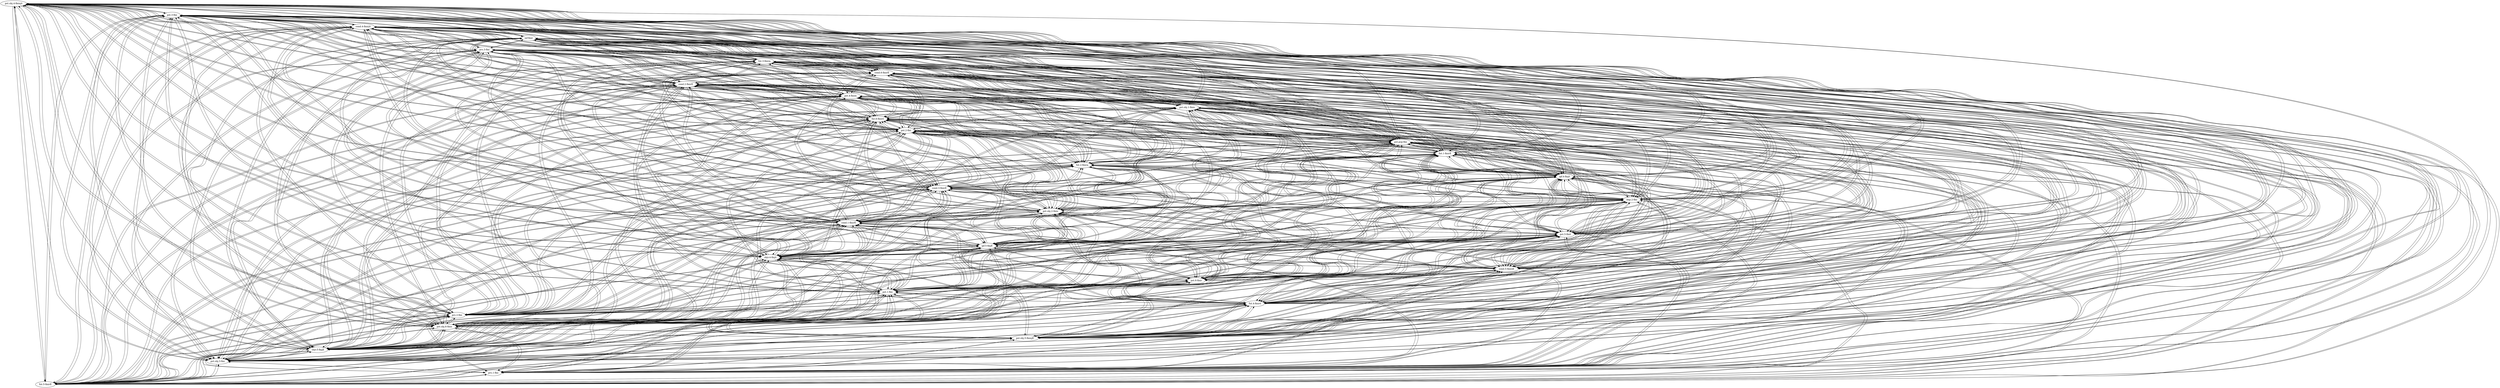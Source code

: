 strict digraph G {
"pst.sbj.4-finisjô" [weight="0.69"];
"pst.3-fini" [weight="0.69"];
"fut.5-finirE" [weight="0.95"];
"prs.1-fini" [weight="0.66"];
"pst.sbj.3-fini" [weight="0.69"];
"sbjv.5-finjE" [weight="0.1"];
"pst.sbj.5-finisjE" [weight="0.69"];
"pst.sbj.6-finis" [weight="0.69"];
"prs.2-fini" [weight="0.83"];
"fut.4-finirô" [weight="0.95"];
"pst.1-fini" [weight="0.69"];
"pst.6-finir" [weight="0.69"];
"cond.5-finirjE" [weight="0.95"];
"sbjv.4-finjô" [weight="0.1"];
"ipf.5-finjE" [weight="0.1"];
"pst.5-finit" [weight="0.69"];
"cond.1-finirE" [weight="0.95"];
"pst.sbj.2-finis" [weight="0.69"];
"imp.2-fini" [weight="0.83"];
"cond.3-finirE" [weight="0.95"];
"ipf.4-finjô" [weight="0.1"];
"fut.2-finira" [weight="0.95"];
"fut.1-finirE" [weight="0.95"];
"pst.pcp-fini" [weight="0.66"];
"pst.2-fini" [weight="0.69"];
"fut.6-finirô" [weight="0.95"];
"pst.sbj.1-finis" [weight="0.69"];
"pst.4-finim" [weight="0.69"];
"cond.2-finirE" [weight="0.95"];
"cond.6-finirE" [weight="0.95"];
"fut.3-finira" [weight="0.95"];
"prs.3-fini" [weight="0.83"];
"inf-finir" [weight="0.7"];
"cond.4-finirjô" [weight="0.95"];
"pst.sbj.4-finisjô" -> "pst.3-fini"  [weight="0.69"];
"pst.sbj.4-finisjô" -> "fut.5-finirE"  [weight="0.95"];
"pst.sbj.4-finisjô" -> "prs.1-fini"  [weight="0.66"];
"pst.sbj.4-finisjô" -> "pst.sbj.3-fini"  [weight="0.69"];
"pst.sbj.4-finisjô" -> "sbjv.5-finjE"  [weight="0.0"];
"pst.sbj.4-finisjô" -> "pst.sbj.5-finisjE"  [weight="0.69"];
"pst.sbj.4-finisjô" -> "pst.sbj.6-finis"  [weight="0.69"];
"pst.sbj.4-finisjô" -> "prs.2-fini"  [weight="0.83"];
"pst.sbj.4-finisjô" -> "fut.4-finirô"  [weight="0.95"];
"pst.sbj.4-finisjô" -> "imp.2-fini"  [weight="0.83"];
"pst.sbj.4-finisjô" -> "pst.6-finir"  [weight="0.69"];
"pst.sbj.4-finisjô" -> "cond.5-finirjE"  [weight="0.95"];
"pst.sbj.4-finisjô" -> "sbjv.4-finjô"  [weight="0.0"];
"pst.sbj.4-finisjô" -> "ipf.5-finjE"  [weight="0.0"];
"pst.sbj.4-finisjô" -> "pst.5-finit"  [weight="0.69"];
"pst.sbj.4-finisjô" -> "cond.1-finirE"  [weight="0.95"];
"pst.sbj.4-finisjô" -> "pst.sbj.2-finis"  [weight="0.69"];
"pst.sbj.4-finisjô" -> "pst.1-fini"  [weight="0.69"];
"pst.sbj.4-finisjô" -> "cond.3-finirE"  [weight="0.95"];
"pst.sbj.4-finisjô" -> "ipf.4-finjô"  [weight="0.0"];
"pst.sbj.4-finisjô" -> "fut.2-finira"  [weight="0.95"];
"pst.sbj.4-finisjô" -> "fut.1-finirE"  [weight="0.95"];
"pst.sbj.4-finisjô" -> "pst.pcp-fini"  [weight="0.66"];
"pst.sbj.4-finisjô" -> "pst.2-fini"  [weight="0.69"];
"pst.sbj.4-finisjô" -> "fut.6-finirô"  [weight="0.95"];
"pst.sbj.4-finisjô" -> "pst.sbj.1-finis"  [weight="0.69"];
"pst.sbj.4-finisjô" -> "pst.4-finim"  [weight="0.69"];
"pst.sbj.4-finisjô" -> "cond.2-finirE"  [weight="0.95"];
"pst.sbj.4-finisjô" -> "cond.6-finirE"  [weight="0.95"];
"pst.sbj.4-finisjô" -> "fut.3-finira"  [weight="0.95"];
"pst.sbj.4-finisjô" -> "prs.3-fini"  [weight="0.83"];
"pst.sbj.4-finisjô" -> "inf-finir"  [weight="0.7"];
"pst.sbj.4-finisjô" -> "cond.4-finirjô"  [weight="0.95"];
"pst.3-fini" -> "pst.sbj.4-finisjô"  [weight="0.69"];
"pst.3-fini" -> "pst.sbj.2-finis"  [weight="0.69"];
"pst.3-fini" -> "fut.5-finirE"  [weight="0.95"];
"pst.3-fini" -> "prs.1-fini"  [weight="0.66"];
"pst.3-fini" -> "pst.sbj.3-fini"  [weight="0.69"];
"pst.3-fini" -> "sbjv.5-finjE"  [weight="0.0"];
"pst.3-fini" -> "pst.sbj.5-finisjE"  [weight="0.69"];
"pst.3-fini" -> "pst.sbj.6-finis"  [weight="0.69"];
"pst.3-fini" -> "prs.2-fini"  [weight="0.83"];
"pst.3-fini" -> "fut.4-finirô"  [weight="0.95"];
"pst.3-fini" -> "imp.2-fini"  [weight="0.83"];
"pst.3-fini" -> "pst.6-finir"  [weight="0.69"];
"pst.3-fini" -> "cond.5-finirjE"  [weight="0.95"];
"pst.3-fini" -> "sbjv.4-finjô"  [weight="0.0"];
"pst.3-fini" -> "ipf.5-finjE"  [weight="0.0"];
"pst.3-fini" -> "pst.5-finit"  [weight="0.69"];
"pst.3-fini" -> "cond.1-finirE"  [weight="0.95"];
"pst.3-fini" -> "pst.1-fini"  [weight="0.69"];
"pst.3-fini" -> "cond.3-finirE"  [weight="0.95"];
"pst.3-fini" -> "ipf.4-finjô"  [weight="0.0"];
"pst.3-fini" -> "fut.2-finira"  [weight="0.95"];
"pst.3-fini" -> "fut.1-finirE"  [weight="0.95"];
"pst.3-fini" -> "pst.pcp-fini"  [weight="0.66"];
"pst.3-fini" -> "pst.2-fini"  [weight="0.69"];
"pst.3-fini" -> "fut.6-finirô"  [weight="0.95"];
"pst.3-fini" -> "pst.sbj.1-finis"  [weight="0.69"];
"pst.3-fini" -> "pst.4-finim"  [weight="0.69"];
"pst.3-fini" -> "cond.2-finirE"  [weight="0.95"];
"pst.3-fini" -> "cond.6-finirE"  [weight="0.95"];
"pst.3-fini" -> "fut.3-finira"  [weight="0.95"];
"pst.3-fini" -> "prs.3-fini"  [weight="0.83"];
"pst.3-fini" -> "inf-finir"  [weight="0.7"];
"pst.3-fini" -> "cond.4-finirjô"  [weight="0.95"];
"fut.5-finirE" -> "pst.sbj.4-finisjô"  [weight="0.345"];
"fut.5-finirE" -> "pst.sbj.2-finis"  [weight="0.345"];
"fut.5-finirE" -> "cond.3-finirE"  [weight="0.95"];
"fut.5-finirE" -> "prs.1-fini"  [weight="0.66"];
"fut.5-finirE" -> "pst.sbj.3-fini"  [weight="0.345"];
"fut.5-finirE" -> "sbjv.5-finjE"  [weight="0.027"];
"fut.5-finirE" -> "pst.sbj.5-finisjE"  [weight="0.345"];
"fut.5-finirE" -> "pst.sbj.6-finis"  [weight="0.345"];
"fut.5-finirE" -> "prs.2-fini"  [weight="0.83"];
"fut.5-finirE" -> "fut.4-finirô"  [weight="0.95"];
"fut.5-finirE" -> "imp.2-fini"  [weight="0.83"];
"fut.5-finirE" -> "pst.6-finir"  [weight="0.345"];
"fut.5-finirE" -> "cond.5-finirjE"  [weight="0.95"];
"fut.5-finirE" -> "sbjv.4-finjô"  [weight="0.027"];
"fut.5-finirE" -> "ipf.5-finjE"  [weight="0.027"];
"fut.5-finirE" -> "pst.5-finit"  [weight="0.345"];
"fut.5-finirE" -> "cond.1-finirE"  [weight="0.95"];
"fut.5-finirE" -> "pst.3-fini"  [weight="0.345"];
"fut.5-finirE" -> "pst.1-fini"  [weight="0.345"];
"fut.5-finirE" -> "ipf.4-finjô"  [weight="0.027"];
"fut.5-finirE" -> "fut.2-finira"  [weight="0.95"];
"fut.5-finirE" -> "fut.1-finirE"  [weight="0.95"];
"fut.5-finirE" -> "pst.pcp-fini"  [weight="0.2772"];
"fut.5-finirE" -> "pst.2-fini"  [weight="0.345"];
"fut.5-finirE" -> "fut.6-finirô"  [weight="0.95"];
"fut.5-finirE" -> "pst.sbj.1-finis"  [weight="0.345"];
"fut.5-finirE" -> "pst.4-finim"  [weight="0.345"];
"fut.5-finirE" -> "cond.2-finirE"  [weight="0.95"];
"fut.5-finirE" -> "cond.6-finirE"  [weight="0.95"];
"fut.5-finirE" -> "fut.3-finira"  [weight="0.95"];
"fut.5-finirE" -> "prs.3-fini"  [weight="0.83"];
"fut.5-finirE" -> "inf-finir"  [weight="0.35"];
"fut.5-finirE" -> "cond.4-finirjô"  [weight="0.95"];
"prs.1-fini" -> "pst.sbj.4-finisjô"  [weight="0.3312"];
"prs.1-fini" -> "pst.3-fini"  [weight="0.3312"];
"prs.1-fini" -> "cond.3-finirE"  [weight="0.931"];
"prs.1-fini" -> "fut.2-finira"  [weight="0.931"];
"prs.1-fini" -> "prs.2-fini"  [weight="0.83"];
"prs.1-fini" -> "sbjv.5-finjE"  [weight="0.02"];
"prs.1-fini" -> "pst.sbj.5-finisjE"  [weight="0.3312"];
"prs.1-fini" -> "pst.sbj.6-finis"  [weight="0.3312"];
"prs.1-fini" -> "pst.sbj.3-fini"  [weight="0.3312"];
"prs.1-fini" -> "fut.4-finirô"  [weight="0.931"];
"prs.1-fini" -> "imp.2-fini"  [weight="0.83"];
"prs.1-fini" -> "pst.6-finir"  [weight="0.3312"];
"prs.1-fini" -> "cond.5-finirjE"  [weight="0.931"];
"prs.1-fini" -> "sbjv.4-finjô"  [weight="0.02"];
"prs.1-fini" -> "ipf.5-finjE"  [weight="0.02"];
"prs.1-fini" -> "pst.5-finit"  [weight="0.3312"];
"prs.1-fini" -> "cond.1-finirE"  [weight="0.931"];
"prs.1-fini" -> "pst.sbj.2-finis"  [weight="0.3312"];
"prs.1-fini" -> "pst.1-fini"  [weight="0.3312"];
"prs.1-fini" -> "fut.5-finirE"  [weight="0.931"];
"prs.1-fini" -> "ipf.4-finjô"  [weight="0.02"];
"prs.1-fini" -> "fut.1-finirE"  [weight="0.931"];
"prs.1-fini" -> "pst.pcp-fini"  [weight="0.3234"];
"prs.1-fini" -> "pst.2-fini"  [weight="0.3312"];
"prs.1-fini" -> "fut.6-finirô"  [weight="0.931"];
"prs.1-fini" -> "pst.sbj.1-finis"  [weight="0.3312"];
"prs.1-fini" -> "pst.4-finim"  [weight="0.3312"];
"prs.1-fini" -> "cond.2-finirE"  [weight="0.931"];
"prs.1-fini" -> "cond.6-finirE"  [weight="0.931"];
"prs.1-fini" -> "fut.3-finira"  [weight="0.931"];
"prs.1-fini" -> "prs.3-fini"  [weight="0.83"];
"prs.1-fini" -> "inf-finir"  [weight="0.336"];
"prs.1-fini" -> "cond.4-finirjô"  [weight="0.931"];
"pst.sbj.3-fini" -> "pst.sbj.4-finisjô"  [weight="0.69"];
"pst.sbj.3-fini" -> "pst.3-fini"  [weight="0.69"];
"pst.sbj.3-fini" -> "fut.5-finirE"  [weight="0.95"];
"pst.sbj.3-fini" -> "prs.1-fini"  [weight="0.66"];
"pst.sbj.3-fini" -> "sbjv.5-finjE"  [weight="0.0"];
"pst.sbj.3-fini" -> "pst.sbj.5-finisjE"  [weight="0.69"];
"pst.sbj.3-fini" -> "pst.sbj.6-finis"  [weight="0.69"];
"pst.sbj.3-fini" -> "prs.2-fini"  [weight="0.83"];
"pst.sbj.3-fini" -> "fut.4-finirô"  [weight="0.95"];
"pst.sbj.3-fini" -> "imp.2-fini"  [weight="0.83"];
"pst.sbj.3-fini" -> "pst.6-finir"  [weight="0.69"];
"pst.sbj.3-fini" -> "cond.5-finirjE"  [weight="0.95"];
"pst.sbj.3-fini" -> "sbjv.4-finjô"  [weight="0.0"];
"pst.sbj.3-fini" -> "ipf.5-finjE"  [weight="0.0"];
"pst.sbj.3-fini" -> "pst.5-finit"  [weight="0.69"];
"pst.sbj.3-fini" -> "cond.1-finirE"  [weight="0.95"];
"pst.sbj.3-fini" -> "pst.sbj.2-finis"  [weight="0.69"];
"pst.sbj.3-fini" -> "pst.1-fini"  [weight="0.69"];
"pst.sbj.3-fini" -> "cond.3-finirE"  [weight="0.95"];
"pst.sbj.3-fini" -> "ipf.4-finjô"  [weight="0.0"];
"pst.sbj.3-fini" -> "fut.2-finira"  [weight="0.95"];
"pst.sbj.3-fini" -> "fut.1-finirE"  [weight="0.95"];
"pst.sbj.3-fini" -> "pst.pcp-fini"  [weight="0.66"];
"pst.sbj.3-fini" -> "pst.2-fini"  [weight="0.69"];
"pst.sbj.3-fini" -> "fut.6-finirô"  [weight="0.95"];
"pst.sbj.3-fini" -> "pst.sbj.1-finis"  [weight="0.69"];
"pst.sbj.3-fini" -> "pst.4-finim"  [weight="0.69"];
"pst.sbj.3-fini" -> "cond.2-finirE"  [weight="0.95"];
"pst.sbj.3-fini" -> "cond.6-finirE"  [weight="0.95"];
"pst.sbj.3-fini" -> "fut.3-finira"  [weight="0.95"];
"pst.sbj.3-fini" -> "prs.3-fini"  [weight="0.83"];
"pst.sbj.3-fini" -> "inf-finir"  [weight="0.7"];
"pst.sbj.3-fini" -> "cond.4-finirjô"  [weight="0.95"];
"sbjv.5-finjE" -> "pst.sbj.4-finisjô"  [weight="0.0276"];
"sbjv.5-finjE" -> "pst.3-fini"  [weight="0.0276"];
"sbjv.5-finjE" -> "cond.3-finirE"  [weight="0.0285"];
"sbjv.5-finjE" -> "fut.2-finira"  [weight="0.0285"];
"sbjv.5-finjE" -> "pst.sbj.3-fini"  [weight="0.0276"];
"sbjv.5-finjE" -> "pst.sbj.5-finisjE"  [weight="0.0276"];
"sbjv.5-finjE" -> "pst.sbj.6-finis"  [weight="0.0276"];
"sbjv.5-finjE" -> "prs.2-fini"  [weight="0.0581"];
"sbjv.5-finjE" -> "fut.4-finirô"  [weight="0.0285"];
"sbjv.5-finjE" -> "imp.2-fini"  [weight="0.0581"];
"sbjv.5-finjE" -> "pst.6-finir"  [weight="0.0276"];
"sbjv.5-finjE" -> "cond.5-finirjE"  [weight="0.0285"];
"sbjv.5-finjE" -> "sbjv.4-finjô"  [weight="0.1"];
"sbjv.5-finjE" -> "ipf.5-finjE"  [weight="0.1"];
"sbjv.5-finjE" -> "pst.5-finit"  [weight="0.0276"];
"sbjv.5-finjE" -> "cond.1-finirE"  [weight="0.0285"];
"sbjv.5-finjE" -> "pst.sbj.2-finis"  [weight="0.0276"];
"sbjv.5-finjE" -> "pst.1-fini"  [weight="0.0276"];
"sbjv.5-finjE" -> "fut.5-finirE"  [weight="0.0285"];
"sbjv.5-finjE" -> "ipf.4-finjô"  [weight="0.1"];
"sbjv.5-finjE" -> "prs.1-fini"  [weight="0.0462"];
"sbjv.5-finjE" -> "fut.1-finirE"  [weight="0.0285"];
"sbjv.5-finjE" -> "pst.pcp-fini"  [weight="0.0066"];
"sbjv.5-finjE" -> "pst.2-fini"  [weight="0.0276"];
"sbjv.5-finjE" -> "fut.6-finirô"  [weight="0.0285"];
"sbjv.5-finjE" -> "pst.sbj.1-finis"  [weight="0.0276"];
"sbjv.5-finjE" -> "pst.4-finim"  [weight="0.0276"];
"sbjv.5-finjE" -> "cond.2-finirE"  [weight="0.0285"];
"sbjv.5-finjE" -> "cond.6-finirE"  [weight="0.0285"];
"sbjv.5-finjE" -> "fut.3-finira"  [weight="0.0285"];
"sbjv.5-finjE" -> "prs.3-fini"  [weight="0.0581"];
"sbjv.5-finjE" -> "inf-finir"  [weight="0.028"];
"sbjv.5-finjE" -> "cond.4-finirjô"  [weight="0.0285"];
"pst.sbj.5-finisjE" -> "pst.sbj.4-finisjô"  [weight="0.69"];
"pst.sbj.5-finisjE" -> "pst.3-fini"  [weight="0.69"];
"pst.sbj.5-finisjE" -> "fut.5-finirE"  [weight="0.95"];
"pst.sbj.5-finisjE" -> "fut.2-finira"  [weight="0.95"];
"pst.sbj.5-finisjE" -> "pst.sbj.3-fini"  [weight="0.69"];
"pst.sbj.5-finisjE" -> "sbjv.5-finjE"  [weight="0.0"];
"pst.sbj.5-finisjE" -> "pst.sbj.6-finis"  [weight="0.69"];
"pst.sbj.5-finisjE" -> "prs.2-fini"  [weight="0.83"];
"pst.sbj.5-finisjE" -> "fut.4-finirô"  [weight="0.95"];
"pst.sbj.5-finisjE" -> "imp.2-fini"  [weight="0.83"];
"pst.sbj.5-finisjE" -> "pst.6-finir"  [weight="0.69"];
"pst.sbj.5-finisjE" -> "cond.5-finirjE"  [weight="0.95"];
"pst.sbj.5-finisjE" -> "sbjv.4-finjô"  [weight="0.0"];
"pst.sbj.5-finisjE" -> "ipf.5-finjE"  [weight="0.0"];
"pst.sbj.5-finisjE" -> "pst.5-finit"  [weight="0.69"];
"pst.sbj.5-finisjE" -> "cond.1-finirE"  [weight="0.95"];
"pst.sbj.5-finisjE" -> "pst.sbj.2-finis"  [weight="0.69"];
"pst.sbj.5-finisjE" -> "pst.1-fini"  [weight="0.69"];
"pst.sbj.5-finisjE" -> "cond.3-finirE"  [weight="0.95"];
"pst.sbj.5-finisjE" -> "ipf.4-finjô"  [weight="0.0"];
"pst.sbj.5-finisjE" -> "prs.1-fini"  [weight="0.66"];
"pst.sbj.5-finisjE" -> "fut.1-finirE"  [weight="0.95"];
"pst.sbj.5-finisjE" -> "pst.pcp-fini"  [weight="0.66"];
"pst.sbj.5-finisjE" -> "pst.2-fini"  [weight="0.69"];
"pst.sbj.5-finisjE" -> "fut.6-finirô"  [weight="0.95"];
"pst.sbj.5-finisjE" -> "pst.sbj.1-finis"  [weight="0.69"];
"pst.sbj.5-finisjE" -> "pst.4-finim"  [weight="0.69"];
"pst.sbj.5-finisjE" -> "cond.2-finirE"  [weight="0.95"];
"pst.sbj.5-finisjE" -> "cond.6-finirE"  [weight="0.95"];
"pst.sbj.5-finisjE" -> "fut.3-finira"  [weight="0.95"];
"pst.sbj.5-finisjE" -> "prs.3-fini"  [weight="0.83"];
"pst.sbj.5-finisjE" -> "inf-finir"  [weight="0.7"];
"pst.sbj.5-finisjE" -> "cond.4-finirjô"  [weight="0.95"];
"pst.sbj.6-finis" -> "pst.sbj.4-finisjô"  [weight="0.69"];
"pst.sbj.6-finis" -> "pst.3-fini"  [weight="0.69"];
"pst.sbj.6-finis" -> "fut.5-finirE"  [weight="0.95"];
"pst.sbj.6-finis" -> "prs.1-fini"  [weight="0.66"];
"pst.sbj.6-finis" -> "pst.sbj.3-fini"  [weight="0.69"];
"pst.sbj.6-finis" -> "sbjv.5-finjE"  [weight="0.0"];
"pst.sbj.6-finis" -> "pst.sbj.5-finisjE"  [weight="0.69"];
"pst.sbj.6-finis" -> "prs.2-fini"  [weight="0.83"];
"pst.sbj.6-finis" -> "fut.4-finirô"  [weight="0.95"];
"pst.sbj.6-finis" -> "imp.2-fini"  [weight="0.83"];
"pst.sbj.6-finis" -> "pst.6-finir"  [weight="0.69"];
"pst.sbj.6-finis" -> "cond.5-finirjE"  [weight="0.95"];
"pst.sbj.6-finis" -> "sbjv.4-finjô"  [weight="0.0"];
"pst.sbj.6-finis" -> "ipf.5-finjE"  [weight="0.0"];
"pst.sbj.6-finis" -> "pst.5-finit"  [weight="0.69"];
"pst.sbj.6-finis" -> "cond.1-finirE"  [weight="0.95"];
"pst.sbj.6-finis" -> "pst.sbj.2-finis"  [weight="0.69"];
"pst.sbj.6-finis" -> "pst.1-fini"  [weight="0.69"];
"pst.sbj.6-finis" -> "cond.3-finirE"  [weight="0.95"];
"pst.sbj.6-finis" -> "ipf.4-finjô"  [weight="0.0"];
"pst.sbj.6-finis" -> "fut.2-finira"  [weight="0.95"];
"pst.sbj.6-finis" -> "fut.1-finirE"  [weight="0.95"];
"pst.sbj.6-finis" -> "pst.pcp-fini"  [weight="0.66"];
"pst.sbj.6-finis" -> "pst.2-fini"  [weight="0.69"];
"pst.sbj.6-finis" -> "fut.6-finirô"  [weight="0.95"];
"pst.sbj.6-finis" -> "pst.sbj.1-finis"  [weight="0.69"];
"pst.sbj.6-finis" -> "pst.4-finim"  [weight="0.69"];
"pst.sbj.6-finis" -> "cond.2-finirE"  [weight="0.95"];
"pst.sbj.6-finis" -> "cond.6-finirE"  [weight="0.95"];
"pst.sbj.6-finis" -> "fut.3-finira"  [weight="0.95"];
"pst.sbj.6-finis" -> "prs.3-fini"  [weight="0.83"];
"pst.sbj.6-finis" -> "inf-finir"  [weight="0.7"];
"pst.sbj.6-finis" -> "cond.4-finirjô"  [weight="0.95"];
"prs.2-fini" -> "pst.sbj.4-finisjô"  [weight="0.3312"];
"prs.2-fini" -> "pst.3-fini"  [weight="0.3312"];
"prs.2-fini" -> "fut.5-finirE"  [weight="0.931"];
"prs.2-fini" -> "fut.2-finira"  [weight="0.931"];
"prs.2-fini" -> "sbjv.5-finjE"  [weight="0.02"];
"prs.2-fini" -> "pst.sbj.5-finisjE"  [weight="0.3312"];
"prs.2-fini" -> "pst.sbj.6-finis"  [weight="0.3312"];
"prs.2-fini" -> "pst.sbj.3-fini"  [weight="0.3312"];
"prs.2-fini" -> "fut.4-finirô"  [weight="0.931"];
"prs.2-fini" -> "imp.2-fini"  [weight="0.83"];
"prs.2-fini" -> "pst.6-finir"  [weight="0.3312"];
"prs.2-fini" -> "cond.5-finirjE"  [weight="0.931"];
"prs.2-fini" -> "sbjv.4-finjô"  [weight="0.02"];
"prs.2-fini" -> "ipf.5-finjE"  [weight="0.02"];
"prs.2-fini" -> "pst.5-finit"  [weight="0.3312"];
"prs.2-fini" -> "cond.1-finirE"  [weight="0.931"];
"prs.2-fini" -> "pst.sbj.2-finis"  [weight="0.3312"];
"prs.2-fini" -> "pst.1-fini"  [weight="0.3312"];
"prs.2-fini" -> "cond.3-finirE"  [weight="0.931"];
"prs.2-fini" -> "ipf.4-finjô"  [weight="0.02"];
"prs.2-fini" -> "prs.1-fini"  [weight="0.66"];
"prs.2-fini" -> "fut.1-finirE"  [weight="0.931"];
"prs.2-fini" -> "pst.pcp-fini"  [weight="0.3234"];
"prs.2-fini" -> "pst.2-fini"  [weight="0.3312"];
"prs.2-fini" -> "fut.6-finirô"  [weight="0.931"];
"prs.2-fini" -> "pst.sbj.1-finis"  [weight="0.3312"];
"prs.2-fini" -> "pst.4-finim"  [weight="0.3312"];
"prs.2-fini" -> "cond.2-finirE"  [weight="0.931"];
"prs.2-fini" -> "cond.6-finirE"  [weight="0.931"];
"prs.2-fini" -> "fut.3-finira"  [weight="0.931"];
"prs.2-fini" -> "prs.3-fini"  [weight="0.83"];
"prs.2-fini" -> "inf-finir"  [weight="0.336"];
"prs.2-fini" -> "cond.4-finirjô"  [weight="0.931"];
"fut.4-finirô" -> "pst.sbj.4-finisjô"  [weight="0.345"];
"fut.4-finirô" -> "pst.sbj.2-finis"  [weight="0.345"];
"fut.4-finirô" -> "cond.3-finirE"  [weight="0.95"];
"fut.4-finirô" -> "fut.2-finira"  [weight="0.95"];
"fut.4-finirô" -> "pst.sbj.3-fini"  [weight="0.345"];
"fut.4-finirô" -> "sbjv.5-finjE"  [weight="0.027"];
"fut.4-finirô" -> "pst.sbj.5-finisjE"  [weight="0.345"];
"fut.4-finirô" -> "pst.sbj.6-finis"  [weight="0.345"];
"fut.4-finirô" -> "prs.2-fini"  [weight="0.83"];
"fut.4-finirô" -> "imp.2-fini"  [weight="0.83"];
"fut.4-finirô" -> "pst.6-finir"  [weight="0.345"];
"fut.4-finirô" -> "cond.5-finirjE"  [weight="0.95"];
"fut.4-finirô" -> "sbjv.4-finjô"  [weight="0.027"];
"fut.4-finirô" -> "ipf.5-finjE"  [weight="0.027"];
"fut.4-finirô" -> "pst.5-finit"  [weight="0.345"];
"fut.4-finirô" -> "cond.1-finirE"  [weight="0.95"];
"fut.4-finirô" -> "pst.3-fini"  [weight="0.345"];
"fut.4-finirô" -> "pst.1-fini"  [weight="0.345"];
"fut.4-finirô" -> "fut.5-finirE"  [weight="0.95"];
"fut.4-finirô" -> "ipf.4-finjô"  [weight="0.027"];
"fut.4-finirô" -> "prs.1-fini"  [weight="0.66"];
"fut.4-finirô" -> "fut.1-finirE"  [weight="0.95"];
"fut.4-finirô" -> "pst.pcp-fini"  [weight="0.2772"];
"fut.4-finirô" -> "pst.2-fini"  [weight="0.345"];
"fut.4-finirô" -> "fut.6-finirô"  [weight="0.95"];
"fut.4-finirô" -> "pst.sbj.1-finis"  [weight="0.345"];
"fut.4-finirô" -> "pst.4-finim"  [weight="0.345"];
"fut.4-finirô" -> "cond.2-finirE"  [weight="0.95"];
"fut.4-finirô" -> "cond.6-finirE"  [weight="0.95"];
"fut.4-finirô" -> "fut.3-finira"  [weight="0.95"];
"fut.4-finirô" -> "prs.3-fini"  [weight="0.83"];
"fut.4-finirô" -> "inf-finir"  [weight="0.35"];
"fut.4-finirô" -> "cond.4-finirjô"  [weight="0.95"];
"imp.2-fini" -> "pst.sbj.4-finisjô"  [weight="0.3312"];
"imp.2-fini" -> "pst.3-fini"  [weight="0.3312"];
"imp.2-fini" -> "fut.5-finirE"  [weight="0.931"];
"imp.2-fini" -> "fut.2-finira"  [weight="0.931"];
"imp.2-fini" -> "prs.2-fini"  [weight="0.83"];
"imp.2-fini" -> "sbjv.5-finjE"  [weight="0.02"];
"imp.2-fini" -> "pst.sbj.5-finisjE"  [weight="0.3312"];
"imp.2-fini" -> "pst.sbj.6-finis"  [weight="0.3312"];
"imp.2-fini" -> "pst.sbj.3-fini"  [weight="0.3312"];
"imp.2-fini" -> "fut.4-finirô"  [weight="0.931"];
"imp.2-fini" -> "pst.6-finir"  [weight="0.3312"];
"imp.2-fini" -> "cond.5-finirjE"  [weight="0.931"];
"imp.2-fini" -> "sbjv.4-finjô"  [weight="0.02"];
"imp.2-fini" -> "ipf.5-finjE"  [weight="0.02"];
"imp.2-fini" -> "pst.5-finit"  [weight="0.3312"];
"imp.2-fini" -> "cond.1-finirE"  [weight="0.931"];
"imp.2-fini" -> "pst.sbj.2-finis"  [weight="0.3312"];
"imp.2-fini" -> "pst.1-fini"  [weight="0.3312"];
"imp.2-fini" -> "cond.3-finirE"  [weight="0.931"];
"imp.2-fini" -> "ipf.4-finjô"  [weight="0.02"];
"imp.2-fini" -> "prs.1-fini"  [weight="0.66"];
"imp.2-fini" -> "fut.1-finirE"  [weight="0.931"];
"imp.2-fini" -> "pst.pcp-fini"  [weight="0.3234"];
"imp.2-fini" -> "pst.2-fini"  [weight="0.3312"];
"imp.2-fini" -> "fut.6-finirô"  [weight="0.931"];
"imp.2-fini" -> "pst.sbj.1-finis"  [weight="0.3312"];
"imp.2-fini" -> "pst.4-finim"  [weight="0.3312"];
"imp.2-fini" -> "cond.2-finirE"  [weight="0.931"];
"imp.2-fini" -> "cond.6-finirE"  [weight="0.931"];
"imp.2-fini" -> "fut.3-finira"  [weight="0.931"];
"imp.2-fini" -> "prs.3-fini"  [weight="0.83"];
"imp.2-fini" -> "inf-finir"  [weight="0.336"];
"imp.2-fini" -> "cond.4-finirjô"  [weight="0.931"];
"pst.6-finir" -> "pst.sbj.4-finisjô"  [weight="0.69"];
"pst.6-finir" -> "pst.3-fini"  [weight="0.69"];
"pst.6-finir" -> "cond.3-finirE"  [weight="0.95"];
"pst.6-finir" -> "prs.1-fini"  [weight="0.66"];
"pst.6-finir" -> "pst.sbj.3-fini"  [weight="0.69"];
"pst.6-finir" -> "sbjv.5-finjE"  [weight="0.0"];
"pst.6-finir" -> "pst.sbj.5-finisjE"  [weight="0.69"];
"pst.6-finir" -> "pst.sbj.6-finis"  [weight="0.69"];
"pst.6-finir" -> "prs.2-fini"  [weight="0.83"];
"pst.6-finir" -> "fut.4-finirô"  [weight="0.95"];
"pst.6-finir" -> "imp.2-fini"  [weight="0.83"];
"pst.6-finir" -> "cond.5-finirjE"  [weight="0.95"];
"pst.6-finir" -> "sbjv.4-finjô"  [weight="0.0"];
"pst.6-finir" -> "ipf.5-finjE"  [weight="0.0"];
"pst.6-finir" -> "pst.5-finit"  [weight="0.69"];
"pst.6-finir" -> "cond.1-finirE"  [weight="0.95"];
"pst.6-finir" -> "pst.sbj.2-finis"  [weight="0.69"];
"pst.6-finir" -> "pst.1-fini"  [weight="0.69"];
"pst.6-finir" -> "fut.5-finirE"  [weight="0.95"];
"pst.6-finir" -> "ipf.4-finjô"  [weight="0.0"];
"pst.6-finir" -> "fut.2-finira"  [weight="0.95"];
"pst.6-finir" -> "fut.1-finirE"  [weight="0.95"];
"pst.6-finir" -> "pst.pcp-fini"  [weight="0.66"];
"pst.6-finir" -> "pst.2-fini"  [weight="0.69"];
"pst.6-finir" -> "fut.6-finirô"  [weight="0.95"];
"pst.6-finir" -> "pst.sbj.1-finis"  [weight="0.69"];
"pst.6-finir" -> "pst.4-finim"  [weight="0.69"];
"pst.6-finir" -> "cond.2-finirE"  [weight="0.95"];
"pst.6-finir" -> "cond.6-finirE"  [weight="0.95"];
"pst.6-finir" -> "fut.3-finira"  [weight="0.95"];
"pst.6-finir" -> "prs.3-fini"  [weight="0.83"];
"pst.6-finir" -> "inf-finir"  [weight="0.7"];
"pst.6-finir" -> "cond.4-finirjô"  [weight="0.95"];
"cond.5-finirjE" -> "pst.sbj.4-finisjô"  [weight="0.345"];
"cond.5-finirjE" -> "pst.3-fini"  [weight="0.345"];
"cond.5-finirjE" -> "cond.3-finirE"  [weight="0.95"];
"cond.5-finirjE" -> "prs.1-fini"  [weight="0.66"];
"cond.5-finirjE" -> "pst.sbj.3-fini"  [weight="0.345"];
"cond.5-finirjE" -> "sbjv.5-finjE"  [weight="0.02"];
"cond.5-finirjE" -> "pst.sbj.5-finisjE"  [weight="0.345"];
"cond.5-finirjE" -> "pst.sbj.6-finis"  [weight="0.345"];
"cond.5-finirjE" -> "prs.2-fini"  [weight="0.83"];
"cond.5-finirjE" -> "fut.4-finirô"  [weight="0.95"];
"cond.5-finirjE" -> "imp.2-fini"  [weight="0.83"];
"cond.5-finirjE" -> "pst.6-finir"  [weight="0.345"];
"cond.5-finirjE" -> "sbjv.4-finjô"  [weight="0.02"];
"cond.5-finirjE" -> "ipf.5-finjE"  [weight="0.02"];
"cond.5-finirjE" -> "pst.5-finit"  [weight="0.345"];
"cond.5-finirjE" -> "cond.1-finirE"  [weight="0.95"];
"cond.5-finirjE" -> "pst.sbj.2-finis"  [weight="0.345"];
"cond.5-finirjE" -> "pst.1-fini"  [weight="0.345"];
"cond.5-finirjE" -> "fut.5-finirE"  [weight="0.95"];
"cond.5-finirjE" -> "ipf.4-finjô"  [weight="0.02"];
"cond.5-finirjE" -> "fut.2-finira"  [weight="0.95"];
"cond.5-finirjE" -> "fut.1-finirE"  [weight="0.95"];
"cond.5-finirjE" -> "pst.pcp-fini"  [weight="0.2772"];
"cond.5-finirjE" -> "pst.2-fini"  [weight="0.345"];
"cond.5-finirjE" -> "fut.6-finirô"  [weight="0.95"];
"cond.5-finirjE" -> "pst.sbj.1-finis"  [weight="0.345"];
"cond.5-finirjE" -> "pst.4-finim"  [weight="0.345"];
"cond.5-finirjE" -> "cond.2-finirE"  [weight="0.95"];
"cond.5-finirjE" -> "cond.6-finirE"  [weight="0.95"];
"cond.5-finirjE" -> "fut.3-finira"  [weight="0.95"];
"cond.5-finirjE" -> "prs.3-fini"  [weight="0.83"];
"cond.5-finirjE" -> "inf-finir"  [weight="0.336"];
"cond.5-finirjE" -> "cond.4-finirjô"  [weight="0.95"];
"sbjv.4-finjô" -> "pst.sbj.4-finisjô"  [weight="0.0276"];
"sbjv.4-finjô" -> "pst.3-fini"  [weight="0.0276"];
"sbjv.4-finjô" -> "cond.3-finirE"  [weight="0.0285"];
"sbjv.4-finjô" -> "prs.1-fini"  [weight="0.0462"];
"sbjv.4-finjô" -> "pst.sbj.3-fini"  [weight="0.0276"];
"sbjv.4-finjô" -> "sbjv.5-finjE"  [weight="0.1"];
"sbjv.4-finjô" -> "pst.sbj.5-finisjE"  [weight="0.0276"];
"sbjv.4-finjô" -> "pst.sbj.6-finis"  [weight="0.0276"];
"sbjv.4-finjô" -> "prs.2-fini"  [weight="0.0581"];
"sbjv.4-finjô" -> "fut.4-finirô"  [weight="0.0285"];
"sbjv.4-finjô" -> "imp.2-fini"  [weight="0.0581"];
"sbjv.4-finjô" -> "pst.6-finir"  [weight="0.0276"];
"sbjv.4-finjô" -> "cond.5-finirjE"  [weight="0.0285"];
"sbjv.4-finjô" -> "ipf.5-finjE"  [weight="0.1"];
"sbjv.4-finjô" -> "pst.5-finit"  [weight="0.0276"];
"sbjv.4-finjô" -> "cond.1-finirE"  [weight="0.0285"];
"sbjv.4-finjô" -> "pst.sbj.2-finis"  [weight="0.0276"];
"sbjv.4-finjô" -> "pst.1-fini"  [weight="0.0276"];
"sbjv.4-finjô" -> "fut.5-finirE"  [weight="0.0285"];
"sbjv.4-finjô" -> "ipf.4-finjô"  [weight="0.1"];
"sbjv.4-finjô" -> "fut.2-finira"  [weight="0.0285"];
"sbjv.4-finjô" -> "fut.1-finirE"  [weight="0.0285"];
"sbjv.4-finjô" -> "pst.pcp-fini"  [weight="0.0066"];
"sbjv.4-finjô" -> "pst.2-fini"  [weight="0.0276"];
"sbjv.4-finjô" -> "fut.6-finirô"  [weight="0.0285"];
"sbjv.4-finjô" -> "pst.sbj.1-finis"  [weight="0.0276"];
"sbjv.4-finjô" -> "pst.4-finim"  [weight="0.0276"];
"sbjv.4-finjô" -> "cond.2-finirE"  [weight="0.0285"];
"sbjv.4-finjô" -> "cond.6-finirE"  [weight="0.0285"];
"sbjv.4-finjô" -> "fut.3-finira"  [weight="0.0285"];
"sbjv.4-finjô" -> "prs.3-fini"  [weight="0.0581"];
"sbjv.4-finjô" -> "inf-finir"  [weight="0.028"];
"sbjv.4-finjô" -> "cond.4-finirjô"  [weight="0.0285"];
"ipf.5-finjE" -> "pst.sbj.4-finisjô"  [weight="0.0276"];
"ipf.5-finjE" -> "pst.3-fini"  [weight="0.0276"];
"ipf.5-finjE" -> "cond.3-finirE"  [weight="0.0285"];
"ipf.5-finjE" -> "prs.1-fini"  [weight="0.0462"];
"ipf.5-finjE" -> "pst.sbj.3-fini"  [weight="0.0276"];
"ipf.5-finjE" -> "sbjv.5-finjE"  [weight="0.1"];
"ipf.5-finjE" -> "pst.sbj.5-finisjE"  [weight="0.0276"];
"ipf.5-finjE" -> "pst.sbj.6-finis"  [weight="0.0276"];
"ipf.5-finjE" -> "prs.2-fini"  [weight="0.0581"];
"ipf.5-finjE" -> "fut.4-finirô"  [weight="0.0285"];
"ipf.5-finjE" -> "imp.2-fini"  [weight="0.0581"];
"ipf.5-finjE" -> "pst.6-finir"  [weight="0.0276"];
"ipf.5-finjE" -> "cond.5-finirjE"  [weight="0.0285"];
"ipf.5-finjE" -> "sbjv.4-finjô"  [weight="0.1"];
"ipf.5-finjE" -> "pst.5-finit"  [weight="0.0276"];
"ipf.5-finjE" -> "cond.1-finirE"  [weight="0.0285"];
"ipf.5-finjE" -> "pst.sbj.2-finis"  [weight="0.0276"];
"ipf.5-finjE" -> "pst.1-fini"  [weight="0.0276"];
"ipf.5-finjE" -> "fut.5-finirE"  [weight="0.0285"];
"ipf.5-finjE" -> "ipf.4-finjô"  [weight="0.1"];
"ipf.5-finjE" -> "fut.2-finira"  [weight="0.0285"];
"ipf.5-finjE" -> "fut.1-finirE"  [weight="0.0285"];
"ipf.5-finjE" -> "pst.pcp-fini"  [weight="0.0066"];
"ipf.5-finjE" -> "pst.2-fini"  [weight="0.0276"];
"ipf.5-finjE" -> "fut.6-finirô"  [weight="0.0285"];
"ipf.5-finjE" -> "pst.sbj.1-finis"  [weight="0.0276"];
"ipf.5-finjE" -> "pst.4-finim"  [weight="0.0276"];
"ipf.5-finjE" -> "cond.2-finirE"  [weight="0.0285"];
"ipf.5-finjE" -> "cond.6-finirE"  [weight="0.0285"];
"ipf.5-finjE" -> "fut.3-finira"  [weight="0.0285"];
"ipf.5-finjE" -> "prs.3-fini"  [weight="0.0581"];
"ipf.5-finjE" -> "inf-finir"  [weight="0.028"];
"ipf.5-finjE" -> "cond.4-finirjô"  [weight="0.0285"];
"pst.5-finit" -> "pst.sbj.4-finisjô"  [weight="0.69"];
"pst.5-finit" -> "pst.3-fini"  [weight="0.69"];
"pst.5-finit" -> "fut.5-finirE"  [weight="0.95"];
"pst.5-finit" -> "prs.1-fini"  [weight="0.66"];
"pst.5-finit" -> "pst.sbj.3-fini"  [weight="0.69"];
"pst.5-finit" -> "sbjv.5-finjE"  [weight="0.0"];
"pst.5-finit" -> "pst.sbj.5-finisjE"  [weight="0.69"];
"pst.5-finit" -> "pst.sbj.6-finis"  [weight="0.69"];
"pst.5-finit" -> "prs.2-fini"  [weight="0.83"];
"pst.5-finit" -> "fut.4-finirô"  [weight="0.95"];
"pst.5-finit" -> "imp.2-fini"  [weight="0.83"];
"pst.5-finit" -> "pst.6-finir"  [weight="0.69"];
"pst.5-finit" -> "cond.5-finirjE"  [weight="0.95"];
"pst.5-finit" -> "sbjv.4-finjô"  [weight="0.0"];
"pst.5-finit" -> "ipf.5-finjE"  [weight="0.0"];
"pst.5-finit" -> "cond.1-finirE"  [weight="0.95"];
"pst.5-finit" -> "pst.sbj.2-finis"  [weight="0.69"];
"pst.5-finit" -> "pst.1-fini"  [weight="0.69"];
"pst.5-finit" -> "cond.3-finirE"  [weight="0.95"];
"pst.5-finit" -> "ipf.4-finjô"  [weight="0.0"];
"pst.5-finit" -> "fut.2-finira"  [weight="0.95"];
"pst.5-finit" -> "fut.1-finirE"  [weight="0.95"];
"pst.5-finit" -> "pst.pcp-fini"  [weight="0.66"];
"pst.5-finit" -> "pst.2-fini"  [weight="0.69"];
"pst.5-finit" -> "fut.6-finirô"  [weight="0.95"];
"pst.5-finit" -> "pst.sbj.1-finis"  [weight="0.69"];
"pst.5-finit" -> "pst.4-finim"  [weight="0.69"];
"pst.5-finit" -> "cond.2-finirE"  [weight="0.95"];
"pst.5-finit" -> "cond.6-finirE"  [weight="0.95"];
"pst.5-finit" -> "fut.3-finira"  [weight="0.95"];
"pst.5-finit" -> "prs.3-fini"  [weight="0.83"];
"pst.5-finit" -> "inf-finir"  [weight="0.7"];
"pst.5-finit" -> "cond.4-finirjô"  [weight="0.95"];
"cond.1-finirE" -> "pst.sbj.4-finisjô"  [weight="0.345"];
"cond.1-finirE" -> "pst.sbj.2-finis"  [weight="0.345"];
"cond.1-finirE" -> "cond.3-finirE"  [weight="0.95"];
"cond.1-finirE" -> "fut.2-finira"  [weight="0.95"];
"cond.1-finirE" -> "pst.sbj.3-fini"  [weight="0.345"];
"cond.1-finirE" -> "sbjv.5-finjE"  [weight="0.02"];
"cond.1-finirE" -> "pst.sbj.5-finisjE"  [weight="0.345"];
"cond.1-finirE" -> "pst.sbj.6-finis"  [weight="0.345"];
"cond.1-finirE" -> "prs.2-fini"  [weight="0.83"];
"cond.1-finirE" -> "fut.4-finirô"  [weight="0.95"];
"cond.1-finirE" -> "imp.2-fini"  [weight="0.83"];
"cond.1-finirE" -> "pst.6-finir"  [weight="0.345"];
"cond.1-finirE" -> "cond.5-finirjE"  [weight="0.95"];
"cond.1-finirE" -> "sbjv.4-finjô"  [weight="0.02"];
"cond.1-finirE" -> "ipf.5-finjE"  [weight="0.02"];
"cond.1-finirE" -> "pst.5-finit"  [weight="0.345"];
"cond.1-finirE" -> "pst.3-fini"  [weight="0.345"];
"cond.1-finirE" -> "pst.1-fini"  [weight="0.345"];
"cond.1-finirE" -> "fut.5-finirE"  [weight="0.95"];
"cond.1-finirE" -> "ipf.4-finjô"  [weight="0.02"];
"cond.1-finirE" -> "prs.1-fini"  [weight="0.66"];
"cond.1-finirE" -> "fut.1-finirE"  [weight="0.95"];
"cond.1-finirE" -> "pst.pcp-fini"  [weight="0.2772"];
"cond.1-finirE" -> "pst.2-fini"  [weight="0.345"];
"cond.1-finirE" -> "fut.6-finirô"  [weight="0.95"];
"cond.1-finirE" -> "pst.sbj.1-finis"  [weight="0.345"];
"cond.1-finirE" -> "pst.4-finim"  [weight="0.345"];
"cond.1-finirE" -> "cond.2-finirE"  [weight="0.95"];
"cond.1-finirE" -> "cond.6-finirE"  [weight="0.95"];
"cond.1-finirE" -> "fut.3-finira"  [weight="0.95"];
"cond.1-finirE" -> "prs.3-fini"  [weight="0.83"];
"cond.1-finirE" -> "inf-finir"  [weight="0.336"];
"cond.1-finirE" -> "cond.4-finirjô"  [weight="0.95"];
"pst.sbj.2-finis" -> "pst.sbj.4-finisjô"  [weight="0.69"];
"pst.sbj.2-finis" -> "pst.3-fini"  [weight="0.69"];
"pst.sbj.2-finis" -> "fut.5-finirE"  [weight="0.95"];
"pst.sbj.2-finis" -> "prs.1-fini"  [weight="0.66"];
"pst.sbj.2-finis" -> "pst.sbj.3-fini"  [weight="0.69"];
"pst.sbj.2-finis" -> "sbjv.5-finjE"  [weight="0.0"];
"pst.sbj.2-finis" -> "pst.sbj.5-finisjE"  [weight="0.69"];
"pst.sbj.2-finis" -> "pst.sbj.6-finis"  [weight="0.69"];
"pst.sbj.2-finis" -> "prs.2-fini"  [weight="0.83"];
"pst.sbj.2-finis" -> "fut.4-finirô"  [weight="0.95"];
"pst.sbj.2-finis" -> "imp.2-fini"  [weight="0.83"];
"pst.sbj.2-finis" -> "pst.6-finir"  [weight="0.69"];
"pst.sbj.2-finis" -> "cond.5-finirjE"  [weight="0.95"];
"pst.sbj.2-finis" -> "sbjv.4-finjô"  [weight="0.0"];
"pst.sbj.2-finis" -> "ipf.5-finjE"  [weight="0.0"];
"pst.sbj.2-finis" -> "pst.5-finit"  [weight="0.69"];
"pst.sbj.2-finis" -> "cond.1-finirE"  [weight="0.95"];
"pst.sbj.2-finis" -> "pst.1-fini"  [weight="0.69"];
"pst.sbj.2-finis" -> "cond.3-finirE"  [weight="0.95"];
"pst.sbj.2-finis" -> "ipf.4-finjô"  [weight="0.0"];
"pst.sbj.2-finis" -> "fut.2-finira"  [weight="0.95"];
"pst.sbj.2-finis" -> "fut.1-finirE"  [weight="0.95"];
"pst.sbj.2-finis" -> "pst.pcp-fini"  [weight="0.66"];
"pst.sbj.2-finis" -> "pst.2-fini"  [weight="0.69"];
"pst.sbj.2-finis" -> "fut.6-finirô"  [weight="0.95"];
"pst.sbj.2-finis" -> "pst.sbj.1-finis"  [weight="0.69"];
"pst.sbj.2-finis" -> "pst.4-finim"  [weight="0.69"];
"pst.sbj.2-finis" -> "cond.2-finirE"  [weight="0.95"];
"pst.sbj.2-finis" -> "cond.6-finirE"  [weight="0.95"];
"pst.sbj.2-finis" -> "fut.3-finira"  [weight="0.95"];
"pst.sbj.2-finis" -> "prs.3-fini"  [weight="0.83"];
"pst.sbj.2-finis" -> "inf-finir"  [weight="0.7"];
"pst.sbj.2-finis" -> "cond.4-finirjô"  [weight="0.95"];
"pst.1-fini" -> "pst.sbj.4-finisjô"  [weight="0.69"];
"pst.1-fini" -> "pst.3-fini"  [weight="0.69"];
"pst.1-fini" -> "fut.5-finirE"  [weight="0.95"];
"pst.1-fini" -> "prs.1-fini"  [weight="0.66"];
"pst.1-fini" -> "pst.sbj.3-fini"  [weight="0.69"];
"pst.1-fini" -> "sbjv.5-finjE"  [weight="0.0"];
"pst.1-fini" -> "pst.sbj.5-finisjE"  [weight="0.69"];
"pst.1-fini" -> "pst.sbj.6-finis"  [weight="0.69"];
"pst.1-fini" -> "prs.2-fini"  [weight="0.83"];
"pst.1-fini" -> "fut.4-finirô"  [weight="0.95"];
"pst.1-fini" -> "pst.6-finir"  [weight="0.69"];
"pst.1-fini" -> "cond.5-finirjE"  [weight="0.95"];
"pst.1-fini" -> "sbjv.4-finjô"  [weight="0.0"];
"pst.1-fini" -> "ipf.5-finjE"  [weight="0.0"];
"pst.1-fini" -> "pst.5-finit"  [weight="0.69"];
"pst.1-fini" -> "cond.1-finirE"  [weight="0.95"];
"pst.1-fini" -> "pst.sbj.2-finis"  [weight="0.69"];
"pst.1-fini" -> "imp.2-fini"  [weight="0.83"];
"pst.1-fini" -> "cond.3-finirE"  [weight="0.95"];
"pst.1-fini" -> "ipf.4-finjô"  [weight="0.0"];
"pst.1-fini" -> "fut.2-finira"  [weight="0.95"];
"pst.1-fini" -> "fut.1-finirE"  [weight="0.95"];
"pst.1-fini" -> "pst.pcp-fini"  [weight="0.66"];
"pst.1-fini" -> "pst.2-fini"  [weight="0.69"];
"pst.1-fini" -> "fut.6-finirô"  [weight="0.95"];
"pst.1-fini" -> "pst.sbj.1-finis"  [weight="0.69"];
"pst.1-fini" -> "pst.4-finim"  [weight="0.69"];
"pst.1-fini" -> "cond.2-finirE"  [weight="0.95"];
"pst.1-fini" -> "cond.6-finirE"  [weight="0.95"];
"pst.1-fini" -> "fut.3-finira"  [weight="0.95"];
"pst.1-fini" -> "prs.3-fini"  [weight="0.83"];
"pst.1-fini" -> "inf-finir"  [weight="0.7"];
"pst.1-fini" -> "cond.4-finirjô"  [weight="0.95"];
"cond.3-finirE" -> "pst.sbj.4-finisjô"  [weight="0.345"];
"cond.3-finirE" -> "pst.sbj.2-finis"  [weight="0.345"];
"cond.3-finirE" -> "fut.5-finirE"  [weight="0.95"];
"cond.3-finirE" -> "prs.1-fini"  [weight="0.66"];
"cond.3-finirE" -> "pst.sbj.3-fini"  [weight="0.345"];
"cond.3-finirE" -> "sbjv.5-finjE"  [weight="0.02"];
"cond.3-finirE" -> "pst.sbj.5-finisjE"  [weight="0.345"];
"cond.3-finirE" -> "pst.sbj.6-finis"  [weight="0.345"];
"cond.3-finirE" -> "prs.2-fini"  [weight="0.83"];
"cond.3-finirE" -> "fut.4-finirô"  [weight="0.95"];
"cond.3-finirE" -> "imp.2-fini"  [weight="0.83"];
"cond.3-finirE" -> "pst.6-finir"  [weight="0.345"];
"cond.3-finirE" -> "cond.5-finirjE"  [weight="0.95"];
"cond.3-finirE" -> "sbjv.4-finjô"  [weight="0.02"];
"cond.3-finirE" -> "ipf.5-finjE"  [weight="0.02"];
"cond.3-finirE" -> "pst.5-finit"  [weight="0.345"];
"cond.3-finirE" -> "cond.1-finirE"  [weight="0.95"];
"cond.3-finirE" -> "pst.3-fini"  [weight="0.345"];
"cond.3-finirE" -> "pst.1-fini"  [weight="0.345"];
"cond.3-finirE" -> "ipf.4-finjô"  [weight="0.02"];
"cond.3-finirE" -> "fut.2-finira"  [weight="0.95"];
"cond.3-finirE" -> "fut.1-finirE"  [weight="0.95"];
"cond.3-finirE" -> "pst.pcp-fini"  [weight="0.2772"];
"cond.3-finirE" -> "pst.2-fini"  [weight="0.345"];
"cond.3-finirE" -> "fut.6-finirô"  [weight="0.95"];
"cond.3-finirE" -> "pst.sbj.1-finis"  [weight="0.345"];
"cond.3-finirE" -> "pst.4-finim"  [weight="0.345"];
"cond.3-finirE" -> "cond.2-finirE"  [weight="0.95"];
"cond.3-finirE" -> "cond.6-finirE"  [weight="0.95"];
"cond.3-finirE" -> "fut.3-finira"  [weight="0.95"];
"cond.3-finirE" -> "prs.3-fini"  [weight="0.83"];
"cond.3-finirE" -> "inf-finir"  [weight="0.336"];
"cond.3-finirE" -> "cond.4-finirjô"  [weight="0.95"];
"ipf.4-finjô" -> "pst.sbj.4-finisjô"  [weight="0.0276"];
"ipf.4-finjô" -> "pst.3-fini"  [weight="0.0276"];
"ipf.4-finjô" -> "cond.3-finirE"  [weight="0.0285"];
"ipf.4-finjô" -> "fut.2-finira"  [weight="0.0285"];
"ipf.4-finjô" -> "pst.sbj.3-fini"  [weight="0.0276"];
"ipf.4-finjô" -> "sbjv.5-finjE"  [weight="0.1"];
"ipf.4-finjô" -> "pst.sbj.5-finisjE"  [weight="0.0276"];
"ipf.4-finjô" -> "pst.sbj.6-finis"  [weight="0.0276"];
"ipf.4-finjô" -> "prs.2-fini"  [weight="0.0581"];
"ipf.4-finjô" -> "fut.4-finirô"  [weight="0.0285"];
"ipf.4-finjô" -> "imp.2-fini"  [weight="0.0581"];
"ipf.4-finjô" -> "pst.6-finir"  [weight="0.0276"];
"ipf.4-finjô" -> "cond.5-finirjE"  [weight="0.0285"];
"ipf.4-finjô" -> "sbjv.4-finjô"  [weight="0.1"];
"ipf.4-finjô" -> "ipf.5-finjE"  [weight="0.1"];
"ipf.4-finjô" -> "pst.5-finit"  [weight="0.0276"];
"ipf.4-finjô" -> "cond.1-finirE"  [weight="0.0285"];
"ipf.4-finjô" -> "pst.sbj.2-finis"  [weight="0.0276"];
"ipf.4-finjô" -> "pst.1-fini"  [weight="0.0276"];
"ipf.4-finjô" -> "fut.5-finirE"  [weight="0.0285"];
"ipf.4-finjô" -> "prs.1-fini"  [weight="0.0462"];
"ipf.4-finjô" -> "fut.1-finirE"  [weight="0.0285"];
"ipf.4-finjô" -> "pst.pcp-fini"  [weight="0.0066"];
"ipf.4-finjô" -> "pst.2-fini"  [weight="0.0276"];
"ipf.4-finjô" -> "fut.6-finirô"  [weight="0.0285"];
"ipf.4-finjô" -> "pst.sbj.1-finis"  [weight="0.0276"];
"ipf.4-finjô" -> "pst.4-finim"  [weight="0.0276"];
"ipf.4-finjô" -> "cond.2-finirE"  [weight="0.0285"];
"ipf.4-finjô" -> "cond.6-finirE"  [weight="0.0285"];
"ipf.4-finjô" -> "fut.3-finira"  [weight="0.0285"];
"ipf.4-finjô" -> "prs.3-fini"  [weight="0.0581"];
"ipf.4-finjô" -> "inf-finir"  [weight="0.028"];
"ipf.4-finjô" -> "cond.4-finirjô"  [weight="0.0285"];
"fut.2-finira" -> "pst.sbj.4-finisjô"  [weight="0.345"];
"fut.2-finira" -> "pst.sbj.2-finis"  [weight="0.345"];
"fut.2-finira" -> "cond.3-finirE"  [weight="0.95"];
"fut.2-finira" -> "prs.1-fini"  [weight="0.66"];
"fut.2-finira" -> "pst.sbj.3-fini"  [weight="0.345"];
"fut.2-finira" -> "sbjv.5-finjE"  [weight="0.027"];
"fut.2-finira" -> "pst.sbj.5-finisjE"  [weight="0.345"];
"fut.2-finira" -> "pst.sbj.6-finis"  [weight="0.345"];
"fut.2-finira" -> "prs.2-fini"  [weight="0.83"];
"fut.2-finira" -> "fut.4-finirô"  [weight="0.95"];
"fut.2-finira" -> "imp.2-fini"  [weight="0.83"];
"fut.2-finira" -> "pst.6-finir"  [weight="0.345"];
"fut.2-finira" -> "cond.5-finirjE"  [weight="0.95"];
"fut.2-finira" -> "sbjv.4-finjô"  [weight="0.027"];
"fut.2-finira" -> "ipf.5-finjE"  [weight="0.027"];
"fut.2-finira" -> "pst.5-finit"  [weight="0.345"];
"fut.2-finira" -> "cond.1-finirE"  [weight="0.95"];
"fut.2-finira" -> "pst.3-fini"  [weight="0.345"];
"fut.2-finira" -> "pst.1-fini"  [weight="0.345"];
"fut.2-finira" -> "fut.5-finirE"  [weight="0.95"];
"fut.2-finira" -> "ipf.4-finjô"  [weight="0.027"];
"fut.2-finira" -> "fut.1-finirE"  [weight="0.95"];
"fut.2-finira" -> "pst.pcp-fini"  [weight="0.2772"];
"fut.2-finira" -> "pst.2-fini"  [weight="0.345"];
"fut.2-finira" -> "fut.6-finirô"  [weight="0.95"];
"fut.2-finira" -> "pst.sbj.1-finis"  [weight="0.345"];
"fut.2-finira" -> "pst.4-finim"  [weight="0.345"];
"fut.2-finira" -> "cond.2-finirE"  [weight="0.95"];
"fut.2-finira" -> "cond.6-finirE"  [weight="0.95"];
"fut.2-finira" -> "fut.3-finira"  [weight="0.95"];
"fut.2-finira" -> "prs.3-fini"  [weight="0.83"];
"fut.2-finira" -> "inf-finir"  [weight="0.35"];
"fut.2-finira" -> "cond.4-finirjô"  [weight="0.95"];
"fut.1-finirE" -> "pst.sbj.4-finisjô"  [weight="0.345"];
"fut.1-finirE" -> "pst.sbj.2-finis"  [weight="0.345"];
"fut.1-finirE" -> "cond.3-finirE"  [weight="0.95"];
"fut.1-finirE" -> "prs.1-fini"  [weight="0.66"];
"fut.1-finirE" -> "pst.sbj.3-fini"  [weight="0.345"];
"fut.1-finirE" -> "sbjv.5-finjE"  [weight="0.027"];
"fut.1-finirE" -> "pst.sbj.5-finisjE"  [weight="0.345"];
"fut.1-finirE" -> "pst.sbj.6-finis"  [weight="0.345"];
"fut.1-finirE" -> "prs.2-fini"  [weight="0.83"];
"fut.1-finirE" -> "fut.4-finirô"  [weight="0.95"];
"fut.1-finirE" -> "imp.2-fini"  [weight="0.83"];
"fut.1-finirE" -> "pst.6-finir"  [weight="0.345"];
"fut.1-finirE" -> "cond.5-finirjE"  [weight="0.95"];
"fut.1-finirE" -> "sbjv.4-finjô"  [weight="0.027"];
"fut.1-finirE" -> "ipf.5-finjE"  [weight="0.027"];
"fut.1-finirE" -> "pst.5-finit"  [weight="0.345"];
"fut.1-finirE" -> "cond.1-finirE"  [weight="0.95"];
"fut.1-finirE" -> "pst.3-fini"  [weight="0.345"];
"fut.1-finirE" -> "pst.1-fini"  [weight="0.345"];
"fut.1-finirE" -> "fut.5-finirE"  [weight="0.95"];
"fut.1-finirE" -> "ipf.4-finjô"  [weight="0.027"];
"fut.1-finirE" -> "fut.2-finira"  [weight="0.95"];
"fut.1-finirE" -> "pst.2-fini"  [weight="0.345"];
"fut.1-finirE" -> "pst.pcp-fini"  [weight="0.2772"];
"fut.1-finirE" -> "fut.6-finirô"  [weight="0.95"];
"fut.1-finirE" -> "pst.sbj.1-finis"  [weight="0.345"];
"fut.1-finirE" -> "pst.4-finim"  [weight="0.345"];
"fut.1-finirE" -> "cond.2-finirE"  [weight="0.95"];
"fut.1-finirE" -> "cond.6-finirE"  [weight="0.95"];
"fut.1-finirE" -> "fut.3-finira"  [weight="0.95"];
"fut.1-finirE" -> "prs.3-fini"  [weight="0.83"];
"fut.1-finirE" -> "inf-finir"  [weight="0.35"];
"fut.1-finirE" -> "cond.4-finirjô"  [weight="0.95"];
"pst.pcp-fini" -> "pst.sbj.4-finisjô"  [weight="0.69"];
"pst.pcp-fini" -> "pst.3-fini"  [weight="0.69"];
"pst.pcp-fini" -> "fut.5-finirE"  [weight="0.95"];
"pst.pcp-fini" -> "prs.1-fini"  [weight="0.66"];
"pst.pcp-fini" -> "pst.sbj.3-fini"  [weight="0.69"];
"pst.pcp-fini" -> "sbjv.5-finjE"  [weight="0.0"];
"pst.pcp-fini" -> "pst.sbj.5-finisjE"  [weight="0.69"];
"pst.pcp-fini" -> "pst.sbj.6-finis"  [weight="0.69"];
"pst.pcp-fini" -> "prs.2-fini"  [weight="0.83"];
"pst.pcp-fini" -> "fut.4-finirô"  [weight="0.95"];
"pst.pcp-fini" -> "imp.2-fini"  [weight="0.83"];
"pst.pcp-fini" -> "pst.6-finir"  [weight="0.69"];
"pst.pcp-fini" -> "cond.5-finirjE"  [weight="0.95"];
"pst.pcp-fini" -> "sbjv.4-finjô"  [weight="0.0"];
"pst.pcp-fini" -> "ipf.5-finjE"  [weight="0.0"];
"pst.pcp-fini" -> "pst.5-finit"  [weight="0.69"];
"pst.pcp-fini" -> "cond.1-finirE"  [weight="0.95"];
"pst.pcp-fini" -> "pst.sbj.2-finis"  [weight="0.69"];
"pst.pcp-fini" -> "pst.1-fini"  [weight="0.69"];
"pst.pcp-fini" -> "cond.3-finirE"  [weight="0.95"];
"pst.pcp-fini" -> "ipf.4-finjô"  [weight="0.0"];
"pst.pcp-fini" -> "fut.2-finira"  [weight="0.95"];
"pst.pcp-fini" -> "fut.1-finirE"  [weight="0.95"];
"pst.pcp-fini" -> "pst.2-fini"  [weight="0.69"];
"pst.pcp-fini" -> "fut.6-finirô"  [weight="0.95"];
"pst.pcp-fini" -> "pst.sbj.1-finis"  [weight="0.69"];
"pst.pcp-fini" -> "pst.4-finim"  [weight="0.69"];
"pst.pcp-fini" -> "cond.2-finirE"  [weight="0.95"];
"pst.pcp-fini" -> "cond.6-finirE"  [weight="0.95"];
"pst.pcp-fini" -> "fut.3-finira"  [weight="0.95"];
"pst.pcp-fini" -> "prs.3-fini"  [weight="0.83"];
"pst.pcp-fini" -> "inf-finir"  [weight="0.049"];
"pst.pcp-fini" -> "cond.4-finirjô"  [weight="0.95"];
"pst.2-fini" -> "pst.sbj.4-finisjô"  [weight="0.69"];
"pst.2-fini" -> "pst.3-fini"  [weight="0.69"];
"pst.2-fini" -> "fut.5-finirE"  [weight="0.95"];
"pst.2-fini" -> "prs.1-fini"  [weight="0.66"];
"pst.2-fini" -> "pst.sbj.3-fini"  [weight="0.69"];
"pst.2-fini" -> "sbjv.5-finjE"  [weight="0.0"];
"pst.2-fini" -> "pst.sbj.5-finisjE"  [weight="0.69"];
"pst.2-fini" -> "pst.sbj.6-finis"  [weight="0.69"];
"pst.2-fini" -> "prs.2-fini"  [weight="0.83"];
"pst.2-fini" -> "fut.4-finirô"  [weight="0.95"];
"pst.2-fini" -> "imp.2-fini"  [weight="0.83"];
"pst.2-fini" -> "pst.6-finir"  [weight="0.69"];
"pst.2-fini" -> "cond.5-finirjE"  [weight="0.95"];
"pst.2-fini" -> "sbjv.4-finjô"  [weight="0.0"];
"pst.2-fini" -> "ipf.5-finjE"  [weight="0.0"];
"pst.2-fini" -> "pst.5-finit"  [weight="0.69"];
"pst.2-fini" -> "cond.1-finirE"  [weight="0.95"];
"pst.2-fini" -> "pst.sbj.2-finis"  [weight="0.69"];
"pst.2-fini" -> "pst.1-fini"  [weight="0.69"];
"pst.2-fini" -> "cond.3-finirE"  [weight="0.95"];
"pst.2-fini" -> "ipf.4-finjô"  [weight="0.0"];
"pst.2-fini" -> "fut.2-finira"  [weight="0.95"];
"pst.2-fini" -> "fut.1-finirE"  [weight="0.95"];
"pst.2-fini" -> "pst.pcp-fini"  [weight="0.66"];
"pst.2-fini" -> "fut.6-finirô"  [weight="0.95"];
"pst.2-fini" -> "pst.sbj.1-finis"  [weight="0.69"];
"pst.2-fini" -> "pst.4-finim"  [weight="0.69"];
"pst.2-fini" -> "cond.2-finirE"  [weight="0.95"];
"pst.2-fini" -> "cond.6-finirE"  [weight="0.95"];
"pst.2-fini" -> "fut.3-finira"  [weight="0.95"];
"pst.2-fini" -> "prs.3-fini"  [weight="0.83"];
"pst.2-fini" -> "inf-finir"  [weight="0.7"];
"pst.2-fini" -> "cond.4-finirjô"  [weight="0.95"];
"fut.6-finirô" -> "pst.sbj.4-finisjô"  [weight="0.345"];
"fut.6-finirô" -> "pst.sbj.2-finis"  [weight="0.345"];
"fut.6-finirô" -> "cond.3-finirE"  [weight="0.95"];
"fut.6-finirô" -> "prs.1-fini"  [weight="0.66"];
"fut.6-finirô" -> "pst.sbj.3-fini"  [weight="0.345"];
"fut.6-finirô" -> "sbjv.5-finjE"  [weight="0.027"];
"fut.6-finirô" -> "pst.sbj.5-finisjE"  [weight="0.345"];
"fut.6-finirô" -> "pst.sbj.6-finis"  [weight="0.345"];
"fut.6-finirô" -> "prs.2-fini"  [weight="0.83"];
"fut.6-finirô" -> "fut.4-finirô"  [weight="0.95"];
"fut.6-finirô" -> "imp.2-fini"  [weight="0.83"];
"fut.6-finirô" -> "pst.6-finir"  [weight="0.345"];
"fut.6-finirô" -> "cond.5-finirjE"  [weight="0.95"];
"fut.6-finirô" -> "sbjv.4-finjô"  [weight="0.027"];
"fut.6-finirô" -> "ipf.5-finjE"  [weight="0.027"];
"fut.6-finirô" -> "pst.5-finit"  [weight="0.345"];
"fut.6-finirô" -> "cond.1-finirE"  [weight="0.95"];
"fut.6-finirô" -> "pst.3-fini"  [weight="0.345"];
"fut.6-finirô" -> "pst.1-fini"  [weight="0.345"];
"fut.6-finirô" -> "fut.5-finirE"  [weight="0.95"];
"fut.6-finirô" -> "ipf.4-finjô"  [weight="0.027"];
"fut.6-finirô" -> "fut.2-finira"  [weight="0.95"];
"fut.6-finirô" -> "fut.1-finirE"  [weight="0.95"];
"fut.6-finirô" -> "pst.pcp-fini"  [weight="0.2772"];
"fut.6-finirô" -> "pst.2-fini"  [weight="0.345"];
"fut.6-finirô" -> "pst.sbj.1-finis"  [weight="0.345"];
"fut.6-finirô" -> "pst.4-finim"  [weight="0.345"];
"fut.6-finirô" -> "cond.2-finirE"  [weight="0.95"];
"fut.6-finirô" -> "cond.6-finirE"  [weight="0.95"];
"fut.6-finirô" -> "fut.3-finira"  [weight="0.95"];
"fut.6-finirô" -> "prs.3-fini"  [weight="0.83"];
"fut.6-finirô" -> "inf-finir"  [weight="0.35"];
"fut.6-finirô" -> "cond.4-finirjô"  [weight="0.95"];
"pst.sbj.1-finis" -> "pst.sbj.4-finisjô"  [weight="0.69"];
"pst.sbj.1-finis" -> "pst.3-fini"  [weight="0.69"];
"pst.sbj.1-finis" -> "fut.5-finirE"  [weight="0.95"];
"pst.sbj.1-finis" -> "prs.1-fini"  [weight="0.66"];
"pst.sbj.1-finis" -> "pst.sbj.3-fini"  [weight="0.69"];
"pst.sbj.1-finis" -> "sbjv.5-finjE"  [weight="0.0"];
"pst.sbj.1-finis" -> "pst.sbj.5-finisjE"  [weight="0.69"];
"pst.sbj.1-finis" -> "pst.sbj.6-finis"  [weight="0.69"];
"pst.sbj.1-finis" -> "prs.2-fini"  [weight="0.83"];
"pst.sbj.1-finis" -> "fut.4-finirô"  [weight="0.95"];
"pst.sbj.1-finis" -> "imp.2-fini"  [weight="0.83"];
"pst.sbj.1-finis" -> "pst.6-finir"  [weight="0.69"];
"pst.sbj.1-finis" -> "cond.5-finirjE"  [weight="0.95"];
"pst.sbj.1-finis" -> "sbjv.4-finjô"  [weight="0.0"];
"pst.sbj.1-finis" -> "ipf.5-finjE"  [weight="0.0"];
"pst.sbj.1-finis" -> "pst.5-finit"  [weight="0.69"];
"pst.sbj.1-finis" -> "cond.1-finirE"  [weight="0.95"];
"pst.sbj.1-finis" -> "pst.sbj.2-finis"  [weight="0.69"];
"pst.sbj.1-finis" -> "pst.1-fini"  [weight="0.69"];
"pst.sbj.1-finis" -> "cond.3-finirE"  [weight="0.95"];
"pst.sbj.1-finis" -> "ipf.4-finjô"  [weight="0.0"];
"pst.sbj.1-finis" -> "fut.2-finira"  [weight="0.95"];
"pst.sbj.1-finis" -> "fut.1-finirE"  [weight="0.95"];
"pst.sbj.1-finis" -> "pst.pcp-fini"  [weight="0.66"];
"pst.sbj.1-finis" -> "pst.2-fini"  [weight="0.69"];
"pst.sbj.1-finis" -> "fut.6-finirô"  [weight="0.95"];
"pst.sbj.1-finis" -> "pst.4-finim"  [weight="0.69"];
"pst.sbj.1-finis" -> "cond.2-finirE"  [weight="0.95"];
"pst.sbj.1-finis" -> "cond.6-finirE"  [weight="0.95"];
"pst.sbj.1-finis" -> "fut.3-finira"  [weight="0.95"];
"pst.sbj.1-finis" -> "prs.3-fini"  [weight="0.83"];
"pst.sbj.1-finis" -> "inf-finir"  [weight="0.7"];
"pst.sbj.1-finis" -> "cond.4-finirjô"  [weight="0.95"];
"pst.4-finim" -> "pst.sbj.4-finisjô"  [weight="0.69"];
"pst.4-finim" -> "pst.3-fini"  [weight="0.69"];
"pst.4-finim" -> "fut.5-finirE"  [weight="0.95"];
"pst.4-finim" -> "prs.1-fini"  [weight="0.66"];
"pst.4-finim" -> "pst.sbj.3-fini"  [weight="0.69"];
"pst.4-finim" -> "sbjv.5-finjE"  [weight="0.0"];
"pst.4-finim" -> "pst.sbj.5-finisjE"  [weight="0.69"];
"pst.4-finim" -> "pst.sbj.6-finis"  [weight="0.69"];
"pst.4-finim" -> "prs.2-fini"  [weight="0.83"];
"pst.4-finim" -> "fut.4-finirô"  [weight="0.95"];
"pst.4-finim" -> "imp.2-fini"  [weight="0.83"];
"pst.4-finim" -> "pst.6-finir"  [weight="0.69"];
"pst.4-finim" -> "cond.5-finirjE"  [weight="0.95"];
"pst.4-finim" -> "sbjv.4-finjô"  [weight="0.0"];
"pst.4-finim" -> "ipf.5-finjE"  [weight="0.0"];
"pst.4-finim" -> "pst.5-finit"  [weight="0.69"];
"pst.4-finim" -> "cond.1-finirE"  [weight="0.95"];
"pst.4-finim" -> "pst.sbj.2-finis"  [weight="0.69"];
"pst.4-finim" -> "pst.1-fini"  [weight="0.69"];
"pst.4-finim" -> "cond.3-finirE"  [weight="0.95"];
"pst.4-finim" -> "ipf.4-finjô"  [weight="0.0"];
"pst.4-finim" -> "fut.2-finira"  [weight="0.95"];
"pst.4-finim" -> "fut.1-finirE"  [weight="0.95"];
"pst.4-finim" -> "pst.pcp-fini"  [weight="0.66"];
"pst.4-finim" -> "pst.2-fini"  [weight="0.69"];
"pst.4-finim" -> "fut.6-finirô"  [weight="0.95"];
"pst.4-finim" -> "pst.sbj.1-finis"  [weight="0.69"];
"pst.4-finim" -> "cond.2-finirE"  [weight="0.95"];
"pst.4-finim" -> "cond.6-finirE"  [weight="0.95"];
"pst.4-finim" -> "fut.3-finira"  [weight="0.95"];
"pst.4-finim" -> "prs.3-fini"  [weight="0.83"];
"pst.4-finim" -> "inf-finir"  [weight="0.7"];
"pst.4-finim" -> "cond.4-finirjô"  [weight="0.95"];
"cond.2-finirE" -> "pst.sbj.4-finisjô"  [weight="0.345"];
"cond.2-finirE" -> "pst.sbj.2-finis"  [weight="0.345"];
"cond.2-finirE" -> "cond.3-finirE"  [weight="0.95"];
"cond.2-finirE" -> "prs.1-fini"  [weight="0.66"];
"cond.2-finirE" -> "pst.sbj.3-fini"  [weight="0.345"];
"cond.2-finirE" -> "sbjv.5-finjE"  [weight="0.02"];
"cond.2-finirE" -> "pst.sbj.5-finisjE"  [weight="0.345"];
"cond.2-finirE" -> "pst.sbj.6-finis"  [weight="0.345"];
"cond.2-finirE" -> "prs.2-fini"  [weight="0.83"];
"cond.2-finirE" -> "fut.4-finirô"  [weight="0.95"];
"cond.2-finirE" -> "imp.2-fini"  [weight="0.83"];
"cond.2-finirE" -> "pst.6-finir"  [weight="0.345"];
"cond.2-finirE" -> "cond.5-finirjE"  [weight="0.95"];
"cond.2-finirE" -> "sbjv.4-finjô"  [weight="0.02"];
"cond.2-finirE" -> "ipf.5-finjE"  [weight="0.02"];
"cond.2-finirE" -> "pst.5-finit"  [weight="0.345"];
"cond.2-finirE" -> "cond.1-finirE"  [weight="0.95"];
"cond.2-finirE" -> "pst.3-fini"  [weight="0.345"];
"cond.2-finirE" -> "pst.1-fini"  [weight="0.345"];
"cond.2-finirE" -> "fut.5-finirE"  [weight="0.95"];
"cond.2-finirE" -> "ipf.4-finjô"  [weight="0.02"];
"cond.2-finirE" -> "fut.2-finira"  [weight="0.95"];
"cond.2-finirE" -> "fut.1-finirE"  [weight="0.95"];
"cond.2-finirE" -> "pst.pcp-fini"  [weight="0.2772"];
"cond.2-finirE" -> "pst.2-fini"  [weight="0.345"];
"cond.2-finirE" -> "fut.6-finirô"  [weight="0.95"];
"cond.2-finirE" -> "pst.sbj.1-finis"  [weight="0.345"];
"cond.2-finirE" -> "pst.4-finim"  [weight="0.345"];
"cond.2-finirE" -> "cond.6-finirE"  [weight="0.95"];
"cond.2-finirE" -> "fut.3-finira"  [weight="0.95"];
"cond.2-finirE" -> "prs.3-fini"  [weight="0.83"];
"cond.2-finirE" -> "inf-finir"  [weight="0.336"];
"cond.2-finirE" -> "cond.4-finirjô"  [weight="0.95"];
"cond.6-finirE" -> "pst.sbj.4-finisjô"  [weight="0.345"];
"cond.6-finirE" -> "pst.sbj.2-finis"  [weight="0.345"];
"cond.6-finirE" -> "cond.3-finirE"  [weight="0.95"];
"cond.6-finirE" -> "prs.1-fini"  [weight="0.66"];
"cond.6-finirE" -> "pst.sbj.3-fini"  [weight="0.345"];
"cond.6-finirE" -> "sbjv.5-finjE"  [weight="0.02"];
"cond.6-finirE" -> "pst.sbj.5-finisjE"  [weight="0.345"];
"cond.6-finirE" -> "pst.sbj.6-finis"  [weight="0.345"];
"cond.6-finirE" -> "prs.2-fini"  [weight="0.83"];
"cond.6-finirE" -> "fut.4-finirô"  [weight="0.95"];
"cond.6-finirE" -> "imp.2-fini"  [weight="0.83"];
"cond.6-finirE" -> "pst.6-finir"  [weight="0.345"];
"cond.6-finirE" -> "cond.5-finirjE"  [weight="0.95"];
"cond.6-finirE" -> "sbjv.4-finjô"  [weight="0.02"];
"cond.6-finirE" -> "ipf.5-finjE"  [weight="0.02"];
"cond.6-finirE" -> "pst.5-finit"  [weight="0.345"];
"cond.6-finirE" -> "cond.1-finirE"  [weight="0.95"];
"cond.6-finirE" -> "pst.3-fini"  [weight="0.345"];
"cond.6-finirE" -> "pst.1-fini"  [weight="0.345"];
"cond.6-finirE" -> "fut.5-finirE"  [weight="0.95"];
"cond.6-finirE" -> "ipf.4-finjô"  [weight="0.02"];
"cond.6-finirE" -> "fut.2-finira"  [weight="0.95"];
"cond.6-finirE" -> "fut.1-finirE"  [weight="0.95"];
"cond.6-finirE" -> "pst.pcp-fini"  [weight="0.2772"];
"cond.6-finirE" -> "pst.2-fini"  [weight="0.345"];
"cond.6-finirE" -> "fut.6-finirô"  [weight="0.95"];
"cond.6-finirE" -> "pst.sbj.1-finis"  [weight="0.345"];
"cond.6-finirE" -> "pst.4-finim"  [weight="0.345"];
"cond.6-finirE" -> "cond.2-finirE"  [weight="0.95"];
"cond.6-finirE" -> "fut.3-finira"  [weight="0.95"];
"cond.6-finirE" -> "prs.3-fini"  [weight="0.83"];
"cond.6-finirE" -> "inf-finir"  [weight="0.336"];
"cond.6-finirE" -> "cond.4-finirjô"  [weight="0.95"];
"fut.3-finira" -> "pst.sbj.4-finisjô"  [weight="0.345"];
"fut.3-finira" -> "pst.sbj.2-finis"  [weight="0.345"];
"fut.3-finira" -> "cond.3-finirE"  [weight="0.95"];
"fut.3-finira" -> "prs.1-fini"  [weight="0.66"];
"fut.3-finira" -> "pst.sbj.3-fini"  [weight="0.345"];
"fut.3-finira" -> "sbjv.5-finjE"  [weight="0.027"];
"fut.3-finira" -> "pst.sbj.5-finisjE"  [weight="0.345"];
"fut.3-finira" -> "pst.sbj.6-finis"  [weight="0.345"];
"fut.3-finira" -> "prs.2-fini"  [weight="0.83"];
"fut.3-finira" -> "fut.4-finirô"  [weight="0.95"];
"fut.3-finira" -> "imp.2-fini"  [weight="0.83"];
"fut.3-finira" -> "pst.6-finir"  [weight="0.345"];
"fut.3-finira" -> "cond.5-finirjE"  [weight="0.95"];
"fut.3-finira" -> "sbjv.4-finjô"  [weight="0.027"];
"fut.3-finira" -> "ipf.5-finjE"  [weight="0.027"];
"fut.3-finira" -> "pst.5-finit"  [weight="0.345"];
"fut.3-finira" -> "cond.1-finirE"  [weight="0.95"];
"fut.3-finira" -> "pst.3-fini"  [weight="0.345"];
"fut.3-finira" -> "pst.1-fini"  [weight="0.345"];
"fut.3-finira" -> "fut.5-finirE"  [weight="0.95"];
"fut.3-finira" -> "ipf.4-finjô"  [weight="0.027"];
"fut.3-finira" -> "fut.2-finira"  [weight="0.95"];
"fut.3-finira" -> "fut.1-finirE"  [weight="0.95"];
"fut.3-finira" -> "pst.pcp-fini"  [weight="0.2772"];
"fut.3-finira" -> "pst.2-fini"  [weight="0.345"];
"fut.3-finira" -> "fut.6-finirô"  [weight="0.95"];
"fut.3-finira" -> "pst.sbj.1-finis"  [weight="0.345"];
"fut.3-finira" -> "pst.4-finim"  [weight="0.345"];
"fut.3-finira" -> "cond.2-finirE"  [weight="0.95"];
"fut.3-finira" -> "cond.6-finirE"  [weight="0.95"];
"fut.3-finira" -> "prs.3-fini"  [weight="0.83"];
"fut.3-finira" -> "inf-finir"  [weight="0.35"];
"fut.3-finira" -> "cond.4-finirjô"  [weight="0.95"];
"prs.3-fini" -> "pst.sbj.4-finisjô"  [weight="0.3312"];
"prs.3-fini" -> "pst.3-fini"  [weight="0.3312"];
"prs.3-fini" -> "cond.3-finirE"  [weight="0.931"];
"prs.3-fini" -> "fut.2-finira"  [weight="0.931"];
"prs.3-fini" -> "prs.2-fini"  [weight="0.83"];
"prs.3-fini" -> "sbjv.5-finjE"  [weight="0.02"];
"prs.3-fini" -> "pst.sbj.5-finisjE"  [weight="0.3312"];
"prs.3-fini" -> "pst.sbj.6-finis"  [weight="0.3312"];
"prs.3-fini" -> "pst.sbj.3-fini"  [weight="0.3312"];
"prs.3-fini" -> "fut.4-finirô"  [weight="0.931"];
"prs.3-fini" -> "imp.2-fini"  [weight="0.83"];
"prs.3-fini" -> "pst.6-finir"  [weight="0.3312"];
"prs.3-fini" -> "cond.5-finirjE"  [weight="0.931"];
"prs.3-fini" -> "sbjv.4-finjô"  [weight="0.02"];
"prs.3-fini" -> "ipf.5-finjE"  [weight="0.02"];
"prs.3-fini" -> "pst.5-finit"  [weight="0.3312"];
"prs.3-fini" -> "cond.1-finirE"  [weight="0.931"];
"prs.3-fini" -> "pst.sbj.2-finis"  [weight="0.3312"];
"prs.3-fini" -> "pst.1-fini"  [weight="0.3312"];
"prs.3-fini" -> "fut.5-finirE"  [weight="0.931"];
"prs.3-fini" -> "ipf.4-finjô"  [weight="0.02"];
"prs.3-fini" -> "prs.1-fini"  [weight="0.66"];
"prs.3-fini" -> "fut.1-finirE"  [weight="0.931"];
"prs.3-fini" -> "pst.pcp-fini"  [weight="0.3234"];
"prs.3-fini" -> "pst.2-fini"  [weight="0.3312"];
"prs.3-fini" -> "fut.6-finirô"  [weight="0.931"];
"prs.3-fini" -> "pst.sbj.1-finis"  [weight="0.3312"];
"prs.3-fini" -> "pst.4-finim"  [weight="0.3312"];
"prs.3-fini" -> "cond.2-finirE"  [weight="0.931"];
"prs.3-fini" -> "cond.6-finirE"  [weight="0.931"];
"prs.3-fini" -> "fut.3-finira"  [weight="0.931"];
"prs.3-fini" -> "inf-finir"  [weight="0.336"];
"prs.3-fini" -> "cond.4-finirjô"  [weight="0.931"];
"inf-finir" -> "pst.sbj.4-finisjô"  [weight="0.69"];
"inf-finir" -> "pst.3-fini"  [weight="0.69"];
"inf-finir" -> "cond.3-finirE"  [weight="0.95"];
"inf-finir" -> "prs.1-fini"  [weight="0.66"];
"inf-finir" -> "pst.sbj.3-fini"  [weight="0.69"];
"inf-finir" -> "sbjv.5-finjE"  [weight="0.048"];
"inf-finir" -> "pst.sbj.5-finisjE"  [weight="0.69"];
"inf-finir" -> "pst.sbj.6-finis"  [weight="0.69"];
"inf-finir" -> "prs.2-fini"  [weight="0.83"];
"inf-finir" -> "fut.4-finirô"  [weight="0.95"];
"inf-finir" -> "imp.2-fini"  [weight="0.83"];
"inf-finir" -> "pst.6-finir"  [weight="0.69"];
"inf-finir" -> "cond.5-finirjE"  [weight="0.95"];
"inf-finir" -> "sbjv.4-finjô"  [weight="0.048"];
"inf-finir" -> "ipf.5-finjE"  [weight="0.048"];
"inf-finir" -> "pst.5-finit"  [weight="0.69"];
"inf-finir" -> "cond.1-finirE"  [weight="0.95"];
"inf-finir" -> "pst.sbj.2-finis"  [weight="0.69"];
"inf-finir" -> "pst.1-fini"  [weight="0.69"];
"inf-finir" -> "fut.5-finirE"  [weight="0.95"];
"inf-finir" -> "ipf.4-finjô"  [weight="0.048"];
"inf-finir" -> "fut.2-finira"  [weight="0.95"];
"inf-finir" -> "fut.1-finirE"  [weight="0.95"];
"inf-finir" -> "pst.pcp-fini"  [weight="0.5808"];
"inf-finir" -> "pst.2-fini"  [weight="0.69"];
"inf-finir" -> "fut.6-finirô"  [weight="0.95"];
"inf-finir" -> "pst.sbj.1-finis"  [weight="0.69"];
"inf-finir" -> "pst.4-finim"  [weight="0.69"];
"inf-finir" -> "cond.2-finirE"  [weight="0.95"];
"inf-finir" -> "cond.6-finirE"  [weight="0.95"];
"inf-finir" -> "fut.3-finira"  [weight="0.95"];
"inf-finir" -> "prs.3-fini"  [weight="0.83"];
"inf-finir" -> "cond.4-finirjô"  [weight="0.95"];
"cond.4-finirjô" -> "pst.sbj.4-finisjô"  [weight="0.345"];
"cond.4-finirjô" -> "pst.sbj.2-finis"  [weight="0.345"];
"cond.4-finirjô" -> "cond.3-finirE"  [weight="0.95"];
"cond.4-finirjô" -> "prs.1-fini"  [weight="0.66"];
"cond.4-finirjô" -> "pst.sbj.3-fini"  [weight="0.345"];
"cond.4-finirjô" -> "sbjv.5-finjE"  [weight="0.02"];
"cond.4-finirjô" -> "pst.sbj.5-finisjE"  [weight="0.345"];
"cond.4-finirjô" -> "pst.sbj.6-finis"  [weight="0.345"];
"cond.4-finirjô" -> "prs.2-fini"  [weight="0.83"];
"cond.4-finirjô" -> "fut.4-finirô"  [weight="0.95"];
"cond.4-finirjô" -> "imp.2-fini"  [weight="0.83"];
"cond.4-finirjô" -> "pst.6-finir"  [weight="0.345"];
"cond.4-finirjô" -> "cond.5-finirjE"  [weight="0.95"];
"cond.4-finirjô" -> "sbjv.4-finjô"  [weight="0.02"];
"cond.4-finirjô" -> "ipf.5-finjE"  [weight="0.02"];
"cond.4-finirjô" -> "pst.5-finit"  [weight="0.345"];
"cond.4-finirjô" -> "cond.1-finirE"  [weight="0.95"];
"cond.4-finirjô" -> "pst.3-fini"  [weight="0.345"];
"cond.4-finirjô" -> "pst.1-fini"  [weight="0.345"];
"cond.4-finirjô" -> "fut.5-finirE"  [weight="0.95"];
"cond.4-finirjô" -> "ipf.4-finjô"  [weight="0.02"];
"cond.4-finirjô" -> "fut.2-finira"  [weight="0.95"];
"cond.4-finirjô" -> "fut.1-finirE"  [weight="0.95"];
"cond.4-finirjô" -> "pst.pcp-fini"  [weight="0.2772"];
"cond.4-finirjô" -> "pst.2-fini"  [weight="0.345"];
"cond.4-finirjô" -> "fut.6-finirô"  [weight="0.95"];
"cond.4-finirjô" -> "pst.sbj.1-finis"  [weight="0.345"];
"cond.4-finirjô" -> "pst.4-finim"  [weight="0.345"];
"cond.4-finirjô" -> "cond.2-finirE"  [weight="0.95"];
"cond.4-finirjô" -> "cond.6-finirE"  [weight="0.95"];
"cond.4-finirjô" -> "fut.3-finira"  [weight="0.95"];
"cond.4-finirjô" -> "prs.3-fini"  [weight="0.83"];
"cond.4-finirjô" -> "inf-finir"  [weight="0.336"];
}
